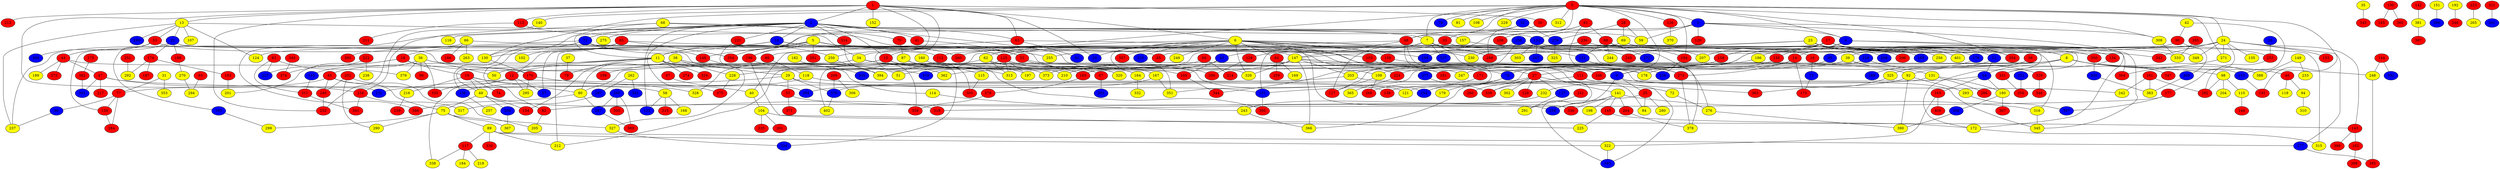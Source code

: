 graph {
0 [style = filled fillcolor = red];
1 [style = filled fillcolor = red];
2 [style = filled fillcolor = blue];
3 [style = filled fillcolor = blue];
4 [style = filled fillcolor = blue];
5 [style = filled fillcolor = yellow];
6 [style = filled fillcolor = yellow];
7 [style = filled fillcolor = yellow];
8 [style = filled fillcolor = yellow];
9 [style = filled fillcolor = blue];
10 [style = filled fillcolor = blue];
11 [style = filled fillcolor = yellow];
12 [style = filled fillcolor = red];
13 [style = filled fillcolor = yellow];
14 [style = filled fillcolor = red];
15 [style = filled fillcolor = red];
16 [style = filled fillcolor = red];
17 [style = filled fillcolor = red];
18 [style = filled fillcolor = red];
19 [style = filled fillcolor = red];
20 [style = filled fillcolor = blue];
21 [style = filled fillcolor = blue];
22 [style = filled fillcolor = blue];
23 [style = filled fillcolor = yellow];
24 [style = filled fillcolor = yellow];
25 [style = filled fillcolor = red];
26 [style = filled fillcolor = blue];
27 [style = filled fillcolor = red];
28 [style = filled fillcolor = red];
29 [style = filled fillcolor = yellow];
30 [style = filled fillcolor = red];
31 [style = filled fillcolor = yellow];
32 [style = filled fillcolor = blue];
33 [style = filled fillcolor = red];
34 [style = filled fillcolor = yellow];
35 [style = filled fillcolor = yellow];
36 [style = filled fillcolor = yellow];
37 [style = filled fillcolor = yellow];
38 [style = filled fillcolor = yellow];
39 [style = filled fillcolor = yellow];
40 [style = filled fillcolor = yellow];
41 [style = filled fillcolor = red];
42 [style = filled fillcolor = yellow];
43 [style = filled fillcolor = blue];
44 [style = filled fillcolor = red];
45 [style = filled fillcolor = red];
46 [style = filled fillcolor = red];
47 [style = filled fillcolor = red];
48 [style = filled fillcolor = red];
49 [style = filled fillcolor = yellow];
50 [style = filled fillcolor = yellow];
51 [style = filled fillcolor = yellow];
52 [style = filled fillcolor = red];
53 [style = filled fillcolor = red];
54 [style = filled fillcolor = blue];
55 [style = filled fillcolor = red];
56 [style = filled fillcolor = red];
57 [style = filled fillcolor = blue];
58 [style = filled fillcolor = yellow];
59 [style = filled fillcolor = yellow];
60 [style = filled fillcolor = red];
61 [style = filled fillcolor = red];
62 [style = filled fillcolor = yellow];
63 [style = filled fillcolor = red];
64 [style = filled fillcolor = red];
65 [style = filled fillcolor = red];
66 [style = filled fillcolor = yellow];
67 [style = filled fillcolor = red];
68 [style = filled fillcolor = yellow];
69 [style = filled fillcolor = yellow];
70 [style = filled fillcolor = red];
71 [style = filled fillcolor = blue];
72 [style = filled fillcolor = yellow];
73 [style = filled fillcolor = blue];
74 [style = filled fillcolor = red];
75 [style = filled fillcolor = yellow];
76 [style = filled fillcolor = blue];
77 [style = filled fillcolor = red];
78 [style = filled fillcolor = blue];
79 [style = filled fillcolor = red];
80 [style = filled fillcolor = yellow];
81 [style = filled fillcolor = yellow];
82 [style = filled fillcolor = red];
83 [style = filled fillcolor = red];
84 [style = filled fillcolor = yellow];
85 [style = filled fillcolor = red];
86 [style = filled fillcolor = red];
87 [style = filled fillcolor = yellow];
88 [style = filled fillcolor = red];
89 [style = filled fillcolor = yellow];
90 [style = filled fillcolor = red];
91 [style = filled fillcolor = blue];
92 [style = filled fillcolor = yellow];
93 [style = filled fillcolor = red];
94 [style = filled fillcolor = yellow];
95 [style = filled fillcolor = blue];
96 [style = filled fillcolor = red];
97 [style = filled fillcolor = red];
98 [style = filled fillcolor = yellow];
99 [style = filled fillcolor = blue];
100 [style = filled fillcolor = red];
101 [style = filled fillcolor = blue];
102 [style = filled fillcolor = yellow];
103 [style = filled fillcolor = red];
104 [style = filled fillcolor = yellow];
105 [style = filled fillcolor = red];
106 [style = filled fillcolor = red];
107 [style = filled fillcolor = yellow];
108 [style = filled fillcolor = yellow];
109 [style = filled fillcolor = yellow];
110 [style = filled fillcolor = yellow];
111 [style = filled fillcolor = red];
112 [style = filled fillcolor = red];
113 [style = filled fillcolor = red];
114 [style = filled fillcolor = yellow];
115 [style = filled fillcolor = yellow];
116 [style = filled fillcolor = yellow];
117 [style = filled fillcolor = red];
118 [style = filled fillcolor = yellow];
119 [style = filled fillcolor = yellow];
120 [style = filled fillcolor = red];
121 [style = filled fillcolor = yellow];
122 [style = filled fillcolor = blue];
123 [style = filled fillcolor = blue];
124 [style = filled fillcolor = yellow];
125 [style = filled fillcolor = red];
126 [style = filled fillcolor = red];
127 [style = filled fillcolor = red];
128 [style = filled fillcolor = red];
129 [style = filled fillcolor = red];
130 [style = filled fillcolor = yellow];
131 [style = filled fillcolor = yellow];
132 [style = filled fillcolor = blue];
133 [style = filled fillcolor = red];
134 [style = filled fillcolor = red];
135 [style = filled fillcolor = yellow];
136 [style = filled fillcolor = blue];
137 [style = filled fillcolor = blue];
138 [style = filled fillcolor = red];
139 [style = filled fillcolor = red];
140 [style = filled fillcolor = yellow];
141 [style = filled fillcolor = yellow];
142 [style = filled fillcolor = red];
143 [style = filled fillcolor = red];
144 [style = filled fillcolor = red];
145 [style = filled fillcolor = red];
146 [style = filled fillcolor = red];
147 [style = filled fillcolor = yellow];
148 [style = filled fillcolor = red];
149 [style = filled fillcolor = yellow];
150 [style = filled fillcolor = red];
151 [style = filled fillcolor = yellow];
152 [style = filled fillcolor = yellow];
153 [style = filled fillcolor = blue];
154 [style = filled fillcolor = red];
155 [style = filled fillcolor = blue];
156 [style = filled fillcolor = blue];
157 [style = filled fillcolor = yellow];
158 [style = filled fillcolor = red];
159 [style = filled fillcolor = red];
160 [style = filled fillcolor = yellow];
161 [style = filled fillcolor = red];
162 [style = filled fillcolor = red];
163 [style = filled fillcolor = red];
164 [style = filled fillcolor = yellow];
165 [style = filled fillcolor = blue];
166 [style = filled fillcolor = red];
167 [style = filled fillcolor = yellow];
168 [style = filled fillcolor = yellow];
169 [style = filled fillcolor = yellow];
170 [style = filled fillcolor = red];
171 [style = filled fillcolor = red];
172 [style = filled fillcolor = yellow];
173 [style = filled fillcolor = red];
174 [style = filled fillcolor = red];
175 [style = filled fillcolor = red];
176 [style = filled fillcolor = blue];
177 [style = filled fillcolor = red];
178 [style = filled fillcolor = yellow];
179 [style = filled fillcolor = yellow];
180 [style = filled fillcolor = yellow];
181 [style = filled fillcolor = red];
182 [style = filled fillcolor = yellow];
183 [style = filled fillcolor = red];
184 [style = filled fillcolor = yellow];
185 [style = filled fillcolor = red];
186 [style = filled fillcolor = yellow];
187 [style = filled fillcolor = red];
188 [style = filled fillcolor = red];
189 [style = filled fillcolor = yellow];
190 [style = filled fillcolor = blue];
191 [style = filled fillcolor = red];
192 [style = filled fillcolor = yellow];
193 [style = filled fillcolor = red];
194 [style = filled fillcolor = red];
195 [style = filled fillcolor = blue];
196 [style = filled fillcolor = red];
197 [style = filled fillcolor = yellow];
198 [style = filled fillcolor = yellow];
199 [style = filled fillcolor = red];
200 [style = filled fillcolor = blue];
201 [style = filled fillcolor = yellow];
202 [style = filled fillcolor = red];
203 [style = filled fillcolor = yellow];
204 [style = filled fillcolor = yellow];
205 [style = filled fillcolor = yellow];
206 [style = filled fillcolor = red];
207 [style = filled fillcolor = yellow];
208 [style = filled fillcolor = blue];
209 [style = filled fillcolor = red];
210 [style = filled fillcolor = yellow];
211 [style = filled fillcolor = red];
212 [style = filled fillcolor = yellow];
213 [style = filled fillcolor = red];
214 [style = filled fillcolor = red];
215 [style = filled fillcolor = red];
216 [style = filled fillcolor = yellow];
217 [style = filled fillcolor = red];
218 [style = filled fillcolor = yellow];
219 [style = filled fillcolor = blue];
220 [style = filled fillcolor = blue];
221 [style = filled fillcolor = red];
222 [style = filled fillcolor = red];
223 [style = filled fillcolor = red];
224 [style = filled fillcolor = red];
225 [style = filled fillcolor = yellow];
226 [style = filled fillcolor = blue];
227 [style = filled fillcolor = blue];
228 [style = filled fillcolor = yellow];
229 [style = filled fillcolor = yellow];
230 [style = filled fillcolor = yellow];
231 [style = filled fillcolor = blue];
232 [style = filled fillcolor = yellow];
233 [style = filled fillcolor = yellow];
234 [style = filled fillcolor = red];
235 [style = filled fillcolor = red];
236 [style = filled fillcolor = red];
237 [style = filled fillcolor = yellow];
238 [style = filled fillcolor = yellow];
239 [style = filled fillcolor = red];
240 [style = filled fillcolor = red];
241 [style = filled fillcolor = red];
242 [style = filled fillcolor = yellow];
243 [style = filled fillcolor = yellow];
244 [style = filled fillcolor = yellow];
245 [style = filled fillcolor = red];
246 [style = filled fillcolor = red];
247 [style = filled fillcolor = yellow];
248 [style = filled fillcolor = yellow];
249 [style = filled fillcolor = yellow];
250 [style = filled fillcolor = yellow];
251 [style = filled fillcolor = red];
252 [style = filled fillcolor = red];
253 [style = filled fillcolor = red];
254 [style = filled fillcolor = blue];
255 [style = filled fillcolor = yellow];
256 [style = filled fillcolor = yellow];
257 [style = filled fillcolor = yellow];
258 [style = filled fillcolor = blue];
259 [style = filled fillcolor = red];
260 [style = filled fillcolor = red];
261 [style = filled fillcolor = red];
262 [style = filled fillcolor = yellow];
263 [style = filled fillcolor = yellow];
264 [style = filled fillcolor = red];
265 [style = filled fillcolor = yellow];
266 [style = filled fillcolor = red];
267 [style = filled fillcolor = blue];
268 [style = filled fillcolor = red];
269 [style = filled fillcolor = blue];
270 [style = filled fillcolor = yellow];
271 [style = filled fillcolor = yellow];
272 [style = filled fillcolor = blue];
273 [style = filled fillcolor = red];
274 [style = filled fillcolor = red];
275 [style = filled fillcolor = yellow];
276 [style = filled fillcolor = yellow];
277 [style = filled fillcolor = blue];
278 [style = filled fillcolor = blue];
279 [style = filled fillcolor = red];
280 [style = filled fillcolor = yellow];
281 [style = filled fillcolor = red];
282 [style = filled fillcolor = red];
283 [style = filled fillcolor = blue];
284 [style = filled fillcolor = red];
285 [style = filled fillcolor = red];
286 [style = filled fillcolor = red];
287 [style = filled fillcolor = blue];
288 [style = filled fillcolor = blue];
289 [style = filled fillcolor = red];
290 [style = filled fillcolor = yellow];
291 [style = filled fillcolor = yellow];
292 [style = filled fillcolor = yellow];
293 [style = filled fillcolor = yellow];
294 [style = filled fillcolor = yellow];
295 [style = filled fillcolor = yellow];
296 [style = filled fillcolor = red];
297 [style = filled fillcolor = blue];
298 [style = filled fillcolor = blue];
299 [style = filled fillcolor = yellow];
300 [style = filled fillcolor = red];
301 [style = filled fillcolor = blue];
302 [style = filled fillcolor = yellow];
303 [style = filled fillcolor = yellow];
304 [style = filled fillcolor = red];
305 [style = filled fillcolor = red];
306 [style = filled fillcolor = yellow];
307 [style = filled fillcolor = red];
308 [style = filled fillcolor = yellow];
309 [style = filled fillcolor = blue];
310 [style = filled fillcolor = yellow];
311 [style = filled fillcolor = red];
312 [style = filled fillcolor = yellow];
313 [style = filled fillcolor = yellow];
314 [style = filled fillcolor = red];
315 [style = filled fillcolor = yellow];
316 [style = filled fillcolor = yellow];
317 [style = filled fillcolor = yellow];
318 [style = filled fillcolor = red];
319 [style = filled fillcolor = blue];
320 [style = filled fillcolor = yellow];
321 [style = filled fillcolor = red];
322 [style = filled fillcolor = yellow];
323 [style = filled fillcolor = yellow];
324 [style = filled fillcolor = red];
325 [style = filled fillcolor = yellow];
326 [style = filled fillcolor = yellow];
327 [style = filled fillcolor = yellow];
328 [style = filled fillcolor = yellow];
329 [style = filled fillcolor = red];
330 [style = filled fillcolor = red];
331 [style = filled fillcolor = red];
332 [style = filled fillcolor = yellow];
333 [style = filled fillcolor = yellow];
334 [style = filled fillcolor = blue];
335 [style = filled fillcolor = red];
336 [style = filled fillcolor = red];
337 [style = filled fillcolor = blue];
338 [style = filled fillcolor = yellow];
339 [style = filled fillcolor = red];
340 [style = filled fillcolor = red];
341 [style = filled fillcolor = red];
342 [style = filled fillcolor = red];
343 [style = filled fillcolor = red];
344 [style = filled fillcolor = red];
345 [style = filled fillcolor = yellow];
346 [style = filled fillcolor = red];
347 [style = filled fillcolor = red];
348 [style = filled fillcolor = red];
349 [style = filled fillcolor = yellow];
350 [style = filled fillcolor = red];
351 [style = filled fillcolor = yellow];
352 [style = filled fillcolor = blue];
353 [style = filled fillcolor = yellow];
354 [style = filled fillcolor = red];
355 [style = filled fillcolor = blue];
356 [style = filled fillcolor = red];
357 [style = filled fillcolor = red];
358 [style = filled fillcolor = red];
359 [style = filled fillcolor = blue];
360 [style = filled fillcolor = red];
361 [style = filled fillcolor = blue];
362 [style = filled fillcolor = yellow];
363 [style = filled fillcolor = red];
364 [style = filled fillcolor = red];
365 [style = filled fillcolor = yellow];
366 [style = filled fillcolor = yellow];
367 [style = filled fillcolor = yellow];
368 [style = filled fillcolor = blue];
369 [style = filled fillcolor = blue];
370 [style = filled fillcolor = yellow];
371 [style = filled fillcolor = red];
372 [style = filled fillcolor = red];
373 [style = filled fillcolor = yellow];
374 [style = filled fillcolor = red];
375 [style = filled fillcolor = red];
376 [style = filled fillcolor = blue];
377 [style = filled fillcolor = blue];
378 [style = filled fillcolor = yellow];
379 [style = filled fillcolor = yellow];
380 [style = filled fillcolor = red];
381 [style = filled fillcolor = yellow];
382 [style = filled fillcolor = red];
383 [style = filled fillcolor = yellow];
384 [style = filled fillcolor = blue];
385 [style = filled fillcolor = red];
386 [style = filled fillcolor = red];
387 [style = filled fillcolor = red];
388 [style = filled fillcolor = yellow];
389 [style = filled fillcolor = red];
390 [style = filled fillcolor = yellow];
391 [style = filled fillcolor = blue];
392 [style = filled fillcolor = blue];
393 [style = filled fillcolor = blue];
394 [style = filled fillcolor = yellow];
395 [style = filled fillcolor = red];
396 [style = filled fillcolor = blue];
397 [style = filled fillcolor = blue];
398 [style = filled fillcolor = red];
399 [style = filled fillcolor = red];
400 [style = filled fillcolor = red];
401 [style = filled fillcolor = yellow];
402 [style = filled fillcolor = yellow];
0 -- 9;
0 -- 7;
0 -- 4;
0 -- 3;
0 -- 24;
0 -- 33;
0 -- 48;
0 -- 78;
0 -- 81;
0 -- 108;
0 -- 126;
0 -- 130;
0 -- 140;
0 -- 191;
0 -- 194;
0 -- 229;
0 -- 260;
0 -- 271;
0 -- 304;
0 -- 308;
0 -- 312;
1 -- 2;
1 -- 6;
1 -- 13;
1 -- 15;
1 -- 20;
1 -- 30;
1 -- 34;
1 -- 63;
1 -- 113;
1 -- 152;
1 -- 213;
1 -- 231;
1 -- 252;
2 -- 7;
2 -- 10;
2 -- 11;
2 -- 15;
2 -- 41;
2 -- 59;
2 -- 63;
2 -- 71;
2 -- 116;
2 -- 123;
2 -- 132;
2 -- 221;
2 -- 275;
2 -- 314;
2 -- 326;
2 -- 375;
2 -- 386;
3 -- 4;
3 -- 11;
3 -- 59;
3 -- 120;
3 -- 132;
3 -- 172;
3 -- 308;
4 -- 8;
4 -- 14;
4 -- 127;
4 -- 207;
4 -- 345;
5 -- 11;
5 -- 27;
5 -- 57;
5 -- 103;
5 -- 125;
5 -- 148;
5 -- 196;
5 -- 212;
5 -- 260;
5 -- 276;
5 -- 281;
5 -- 354;
6 -- 16;
6 -- 20;
6 -- 62;
6 -- 64;
6 -- 84;
6 -- 159;
6 -- 190;
6 -- 220;
6 -- 230;
6 -- 249;
6 -- 326;
6 -- 336;
6 -- 351;
6 -- 357;
7 -- 43;
7 -- 111;
7 -- 122;
7 -- 127;
7 -- 289;
7 -- 337;
8 -- 9;
8 -- 27;
8 -- 46;
8 -- 54;
8 -- 80;
8 -- 98;
8 -- 193;
8 -- 248;
8 -- 347;
8 -- 351;
8 -- 388;
9 -- 25;
9 -- 258;
9 -- 345;
10 -- 12;
10 -- 18;
10 -- 52;
10 -- 124;
10 -- 224;
10 -- 255;
11 -- 12;
11 -- 45;
11 -- 50;
11 -- 79;
11 -- 105;
11 -- 114;
11 -- 154;
11 -- 274;
11 -- 324;
11 -- 362;
12 -- 57;
12 -- 295;
12 -- 335;
12 -- 338;
13 -- 22;
13 -- 34;
13 -- 53;
13 -- 107;
13 -- 124;
13 -- 237;
13 -- 298;
14 -- 109;
14 -- 173;
14 -- 273;
15 -- 197;
15 -- 305;
15 -- 328;
15 -- 393;
16 -- 73;
17 -- 21;
17 -- 40;
17 -- 150;
17 -- 158;
17 -- 165;
17 -- 176;
17 -- 245;
17 -- 253;
17 -- 256;
17 -- 304;
17 -- 319;
17 -- 348;
17 -- 349;
17 -- 401;
18 -- 19;
18 -- 51;
18 -- 201;
18 -- 374;
19 -- 40;
19 -- 49;
19 -- 74;
19 -- 80;
19 -- 216;
21 -- 54;
21 -- 325;
22 -- 29;
22 -- 44;
22 -- 50;
22 -- 174;
22 -- 188;
23 -- 85;
23 -- 112;
23 -- 134;
23 -- 147;
23 -- 219;
23 -- 269;
23 -- 296;
24 -- 39;
24 -- 95;
24 -- 133;
24 -- 135;
24 -- 143;
24 -- 177;
24 -- 186;
24 -- 271;
24 -- 342;
24 -- 349;
24 -- 377;
25 -- 82;
25 -- 84;
25 -- 280;
26 -- 253;
27 -- 101;
27 -- 129;
27 -- 137;
27 -- 141;
27 -- 266;
27 -- 302;
27 -- 339;
28 -- 59;
28 -- 69;
28 -- 278;
29 -- 55;
29 -- 101;
29 -- 138;
29 -- 231;
29 -- 376;
30 -- 289;
31 -- 77;
31 -- 353;
32 -- 48;
32 -- 196;
32 -- 278;
33 -- 101;
33 -- 125;
33 -- 342;
33 -- 378;
34 -- 49;
34 -- 76;
34 -- 199;
34 -- 254;
34 -- 313;
35 -- 343;
36 -- 96;
36 -- 155;
36 -- 210;
36 -- 319;
36 -- 335;
36 -- 379;
37 -- 79;
38 -- 80;
38 -- 109;
38 -- 228;
40 -- 104;
41 -- 52;
42 -- 90;
42 -- 153;
43 -- 105;
43 -- 373;
44 -- 47;
44 -- 170;
44 -- 189;
44 -- 372;
45 -- 58;
45 -- 75;
45 -- 77;
45 -- 240;
46 -- 94;
46 -- 119;
47 -- 72;
47 -- 217;
47 -- 234;
47 -- 391;
48 -- 51;
48 -- 147;
48 -- 226;
48 -- 254;
49 -- 75;
49 -- 154;
49 -- 208;
49 -- 318;
52 -- 167;
52 -- 247;
53 -- 112;
53 -- 195;
53 -- 368;
54 -- 121;
54 -- 163;
54 -- 180;
39 -- 76;
39 -- 131;
55 -- 258;
55 -- 371;
56 -- 92;
58 -- 123;
58 -- 168;
58 -- 215;
60 -- 214;
60 -- 362;
61 -- 88;
61 -- 106;
61 -- 178;
61 -- 190;
62 -- 67;
62 -- 153;
62 -- 228;
62 -- 313;
63 -- 86;
63 -- 91;
63 -- 242;
64 -- 169;
64 -- 259;
65 -- 102;
65 -- 130;
65 -- 139;
65 -- 147;
65 -- 354;
66 -- 85;
66 -- 166;
66 -- 237;
66 -- 263;
67 -- 283;
68 -- 70;
68 -- 130;
68 -- 157;
68 -- 234;
69 -- 128;
69 -- 255;
69 -- 315;
69 -- 334;
69 -- 350;
69 -- 364;
70 -- 87;
71 -- 82;
71 -- 136;
71 -- 148;
71 -- 250;
71 -- 316;
71 -- 380;
72 -- 276;
73 -- 173;
75 -- 89;
75 -- 290;
75 -- 299;
75 -- 327;
75 -- 367;
76 -- 179;
76 -- 254;
77 -- 99;
77 -- 139;
77 -- 284;
80 -- 287;
80 -- 386;
82 -- 205;
83 -- 227;
83 -- 311;
83 -- 379;
86 -- 118;
87 -- 92;
87 -- 115;
87 -- 373;
87 -- 395;
88 -- 122;
88 -- 194;
88 -- 244;
88 -- 272;
89 -- 117;
89 -- 212;
89 -- 322;
89 -- 330;
89 -- 377;
90 -- 289;
90 -- 369;
92 -- 232;
92 -- 293;
92 -- 390;
93 -- 294;
94 -- 310;
95 -- 247;
97 -- 384;
98 -- 110;
98 -- 204;
98 -- 282;
99 -- 237;
100 -- 185;
100 -- 360;
101 -- 395;
103 -- 178;
104 -- 143;
104 -- 235;
104 -- 261;
105 -- 344;
109 -- 127;
109 -- 268;
110 -- 146;
111 -- 339;
111 -- 363;
113 -- 206;
113 -- 211;
114 -- 243;
115 -- 305;
117 -- 184;
117 -- 218;
117 -- 338;
118 -- 121;
118 -- 136;
122 -- 273;
125 -- 164;
125 -- 197;
125 -- 313;
125 -- 320;
125 -- 402;
126 -- 370;
128 -- 206;
130 -- 170;
131 -- 138;
131 -- 180;
131 -- 286;
132 -- 267;
132 -- 303;
132 -- 331;
134 -- 331;
136 -- 257;
137 -- 291;
139 -- 284;
140 -- 252;
141 -- 145;
141 -- 198;
141 -- 258;
141 -- 264;
141 -- 316;
141 -- 336;
142 -- 381;
143 -- 162;
143 -- 399;
144 -- 248;
144 -- 392;
145 -- 172;
145 -- 225;
147 -- 181;
147 -- 203;
147 -- 210;
147 -- 212;
147 -- 326;
147 -- 348;
147 -- 366;
148 -- 327;
149 -- 233;
149 -- 388;
150 -- 178;
151 -- 396;
153 -- 191;
155 -- 311;
156 -- 172;
156 -- 207;
156 -- 230;
156 -- 344;
157 -- 245;
158 -- 203;
159 -- 273;
160 -- 193;
161 -- 242;
161 -- 282;
161 -- 383;
162 -- 398;
163 -- 322;
163 -- 400;
164 -- 332;
167 -- 351;
167 -- 384;
170 -- 295;
170 -- 328;
171 -- 268;
172 -- 315;
174 -- 183;
174 -- 187;
174 -- 292;
175 -- 382;
176 -- 288;
177 -- 318;
177 -- 397;
180 -- 307;
180 -- 309;
182 -- 394;
183 -- 201;
186 -- 224;
188 -- 270;
192 -- 246;
193 -- 279;
194 -- 226;
195 -- 299;
196 -- 225;
196 -- 355;
200 -- 287;
200 -- 300;
200 -- 389;
202 -- 205;
202 -- 240;
202 -- 290;
203 -- 376;
203 -- 393;
208 -- 367;
209 -- 306;
209 -- 376;
216 -- 239;
219 -- 329;
219 -- 366;
221 -- 394;
222 -- 227;
222 -- 238;
223 -- 265;
224 -- 365;
228 -- 375;
232 -- 243;
234 -- 317;
234 -- 341;
236 -- 250;
236 -- 333;
240 -- 252;
241 -- 291;
243 -- 366;
248 -- 385;
250 -- 394;
251 -- 292;
253 -- 282;
262 -- 297;
262 -- 301;
264 -- 378;
270 -- 294;
271 -- 364;
273 -- 378;
276 -- 390;
277 -- 339;
278 -- 323;
279 -- 358;
285 -- 333;
287 -- 389;
293 -- 397;
297 -- 317;
308 -- 333;
309 -- 390;
311 -- 341;
314 -- 358;
316 -- 345;
321 -- 361;
322 -- 393;
325 -- 363;
327 -- 334;
329 -- 346;
331 -- 356;
340 -- 374;
350 -- 359;
352 -- 356;
359 -- 383;
369 -- 383;
376 -- 402;
377 -- 385;
381 -- 387;
382 -- 391;
}
